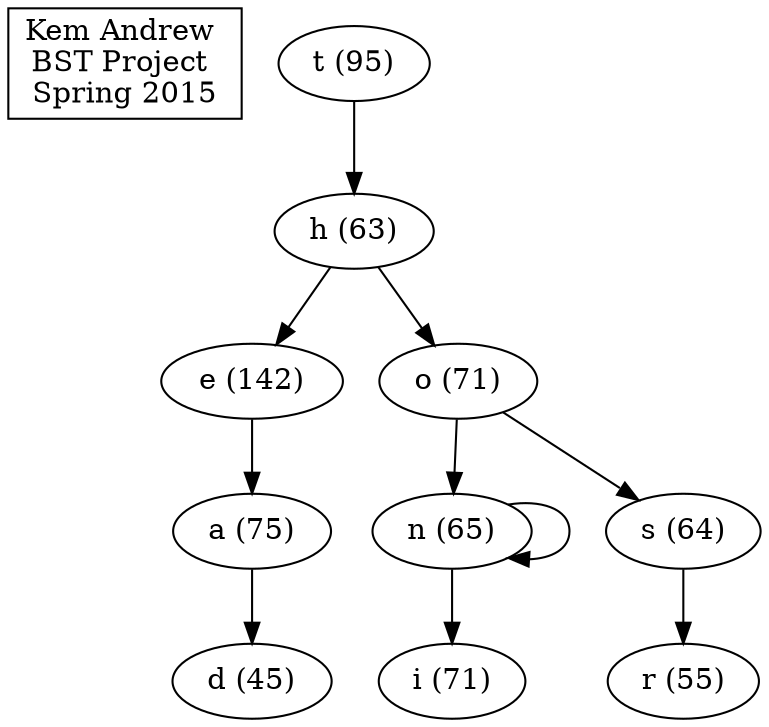 // Kem Andrew 
// File created by C++ BST Project 
digraph { 
name[shape = box, label = "Kem Andrew \nBST Project \nSpring 2015"]; 
nodea[label="a (75)"]
noded[label="d (45)"]
nodee[label="e (142)"]
nodeh[label="h (63)"]
nodei[label="i (71)"]
noden[label="n (36)"]
noden[label="n (65)"]
nodeo[label="o (71)"]
noder[label="r (55)"]
nodes[label="s (64)"]
nodet[label="t (95)"]
nodet->nodeh
nodeh->nodee
nodeh->nodeo
nodee->nodea
nodea->noded
nodeo->noden
nodeo->nodes
noden->nodei
noden->noden
nodes->noder
} 
